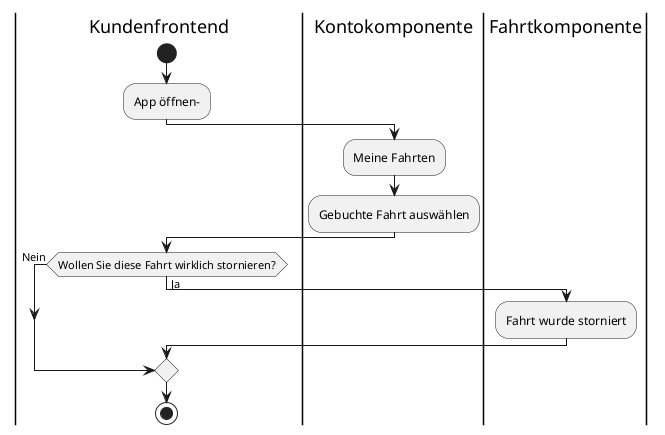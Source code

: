 @startuml
'https://plantuml.com/activity-diagram-beta
'Kunde bucht für eine andere Person eine Fahrt.
|Kundenfrontend|
start
-App öffnen-
|Kontokomponente|
-Meine Fahrten
-Gebuchte Fahrt auswählen
|Kundenfrontend|
if (Wollen Sie diese Fahrt wirklich stornieren?) is (Ja) then
|Fahrtkomponente|
  :Fahrt wurde storniert;
else (Nein)

endif

|Kundenfrontend|
stop

@enduml
